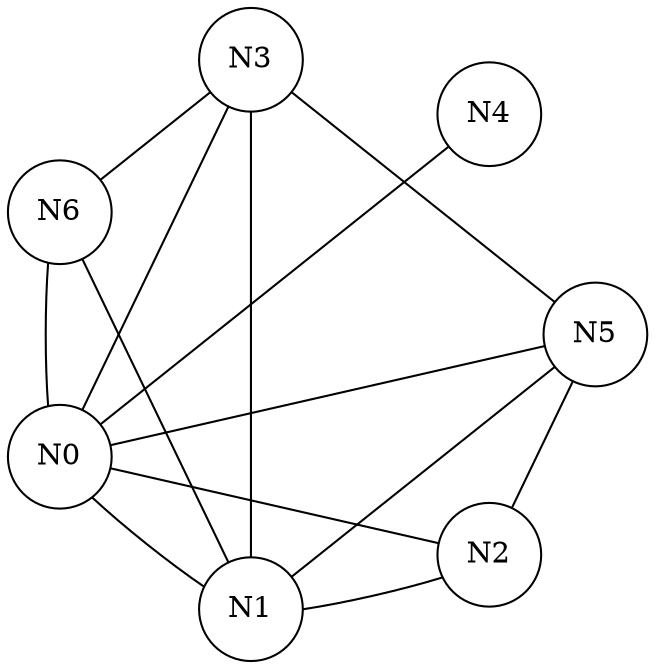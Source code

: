 digraph G
{
	layout="circo";
	node [shape = circle];
	N0 -> N1 [arrowhead=none][style=invis]
	N1 -> N2 [arrowhead=none][style=invis]
	N2 -> N3 [arrowhead=none][style=invis]
	N3 -> N4 [arrowhead=none][style=invis]
	N4 -> N5 [arrowhead=none][style=invis]
	N5 -> N6 [arrowhead=none][style=invis]
	N6 -> N0 [arrowhead=none][style=invis]
	N1 -> N0 [arrowhead=none]
	N2 -> N0 [arrowhead=none]
	N3 -> N0 [arrowhead=none]
	N4 -> N0 [arrowhead=none]
	N5 -> N0 [arrowhead=none]
	N6 -> N0 [arrowhead=none]
	N2 -> N1 [arrowhead=none]
	N3 -> N1 [arrowhead=none]
	N5 -> N1 [arrowhead=none]
	N6 -> N1 [arrowhead=none]
	N5 -> N2 [arrowhead=none]
	N5 -> N3 [arrowhead=none]
	N6 -> N3 [arrowhead=none]
}